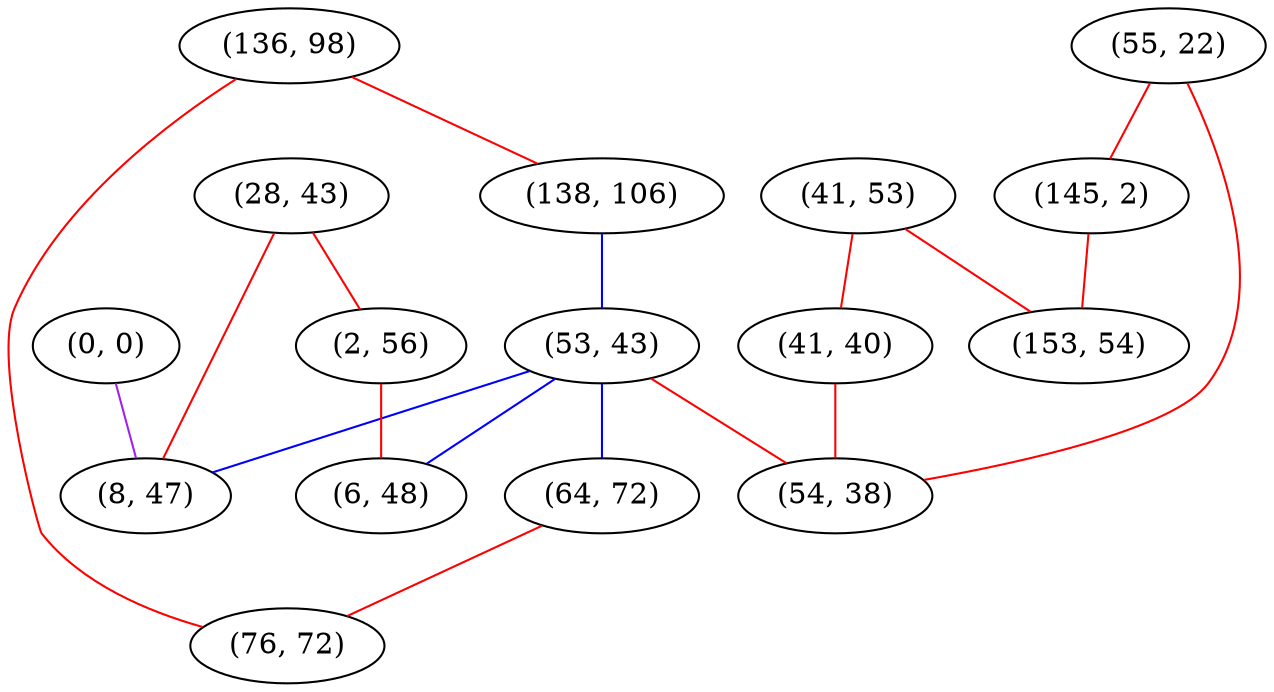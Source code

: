 graph "" {
"(0, 0)";
"(136, 98)";
"(28, 43)";
"(138, 106)";
"(41, 53)";
"(41, 40)";
"(53, 43)";
"(55, 22)";
"(145, 2)";
"(54, 38)";
"(2, 56)";
"(64, 72)";
"(153, 54)";
"(6, 48)";
"(8, 47)";
"(76, 72)";
"(0, 0)" -- "(8, 47)"  [color=purple, key=0, weight=4];
"(136, 98)" -- "(138, 106)"  [color=red, key=0, weight=1];
"(136, 98)" -- "(76, 72)"  [color=red, key=0, weight=1];
"(28, 43)" -- "(2, 56)"  [color=red, key=0, weight=1];
"(28, 43)" -- "(8, 47)"  [color=red, key=0, weight=1];
"(138, 106)" -- "(53, 43)"  [color=blue, key=0, weight=3];
"(41, 53)" -- "(41, 40)"  [color=red, key=0, weight=1];
"(41, 53)" -- "(153, 54)"  [color=red, key=0, weight=1];
"(41, 40)" -- "(54, 38)"  [color=red, key=0, weight=1];
"(53, 43)" -- "(64, 72)"  [color=blue, key=0, weight=3];
"(53, 43)" -- "(6, 48)"  [color=blue, key=0, weight=3];
"(53, 43)" -- "(8, 47)"  [color=blue, key=0, weight=3];
"(53, 43)" -- "(54, 38)"  [color=red, key=0, weight=1];
"(55, 22)" -- "(145, 2)"  [color=red, key=0, weight=1];
"(55, 22)" -- "(54, 38)"  [color=red, key=0, weight=1];
"(145, 2)" -- "(153, 54)"  [color=red, key=0, weight=1];
"(2, 56)" -- "(6, 48)"  [color=red, key=0, weight=1];
"(64, 72)" -- "(76, 72)"  [color=red, key=0, weight=1];
}
